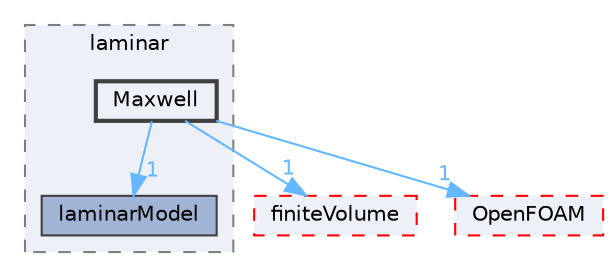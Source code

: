 digraph "src/TurbulenceModels/turbulenceModels/laminar/Maxwell"
{
 // LATEX_PDF_SIZE
  bgcolor="transparent";
  edge [fontname=Helvetica,fontsize=10,labelfontname=Helvetica,labelfontsize=10];
  node [fontname=Helvetica,fontsize=10,shape=box,height=0.2,width=0.4];
  compound=true
  subgraph clusterdir_ed53039aa445a8005a2a7b1a43c7904d {
    graph [ bgcolor="#edf0f7", pencolor="grey50", label="laminar", fontname=Helvetica,fontsize=10 style="filled,dashed", URL="dir_ed53039aa445a8005a2a7b1a43c7904d.html",tooltip=""]
  dir_6de2f4e401c036f5ee61e389e7ad7f69 [label="laminarModel", fillcolor="#a2b4d6", color="grey25", style="filled", URL="dir_6de2f4e401c036f5ee61e389e7ad7f69.html",tooltip=""];
  dir_9b55e53b2527ea851c7e49b6262543eb [label="Maxwell", fillcolor="#edf0f7", color="grey25", style="filled,bold", URL="dir_9b55e53b2527ea851c7e49b6262543eb.html",tooltip=""];
  }
  dir_9bd15774b555cf7259a6fa18f99fe99b [label="finiteVolume", fillcolor="#edf0f7", color="red", style="filled,dashed", URL="dir_9bd15774b555cf7259a6fa18f99fe99b.html",tooltip=""];
  dir_c5473ff19b20e6ec4dfe5c310b3778a8 [label="OpenFOAM", fillcolor="#edf0f7", color="red", style="filled,dashed", URL="dir_c5473ff19b20e6ec4dfe5c310b3778a8.html",tooltip=""];
  dir_9b55e53b2527ea851c7e49b6262543eb->dir_6de2f4e401c036f5ee61e389e7ad7f69 [headlabel="1", labeldistance=1.5 headhref="dir_002340_002088.html" href="dir_002340_002088.html" color="steelblue1" fontcolor="steelblue1"];
  dir_9b55e53b2527ea851c7e49b6262543eb->dir_9bd15774b555cf7259a6fa18f99fe99b [headlabel="1", labeldistance=1.5 headhref="dir_002340_001387.html" href="dir_002340_001387.html" color="steelblue1" fontcolor="steelblue1"];
  dir_9b55e53b2527ea851c7e49b6262543eb->dir_c5473ff19b20e6ec4dfe5c310b3778a8 [headlabel="1", labeldistance=1.5 headhref="dir_002340_002695.html" href="dir_002340_002695.html" color="steelblue1" fontcolor="steelblue1"];
}
